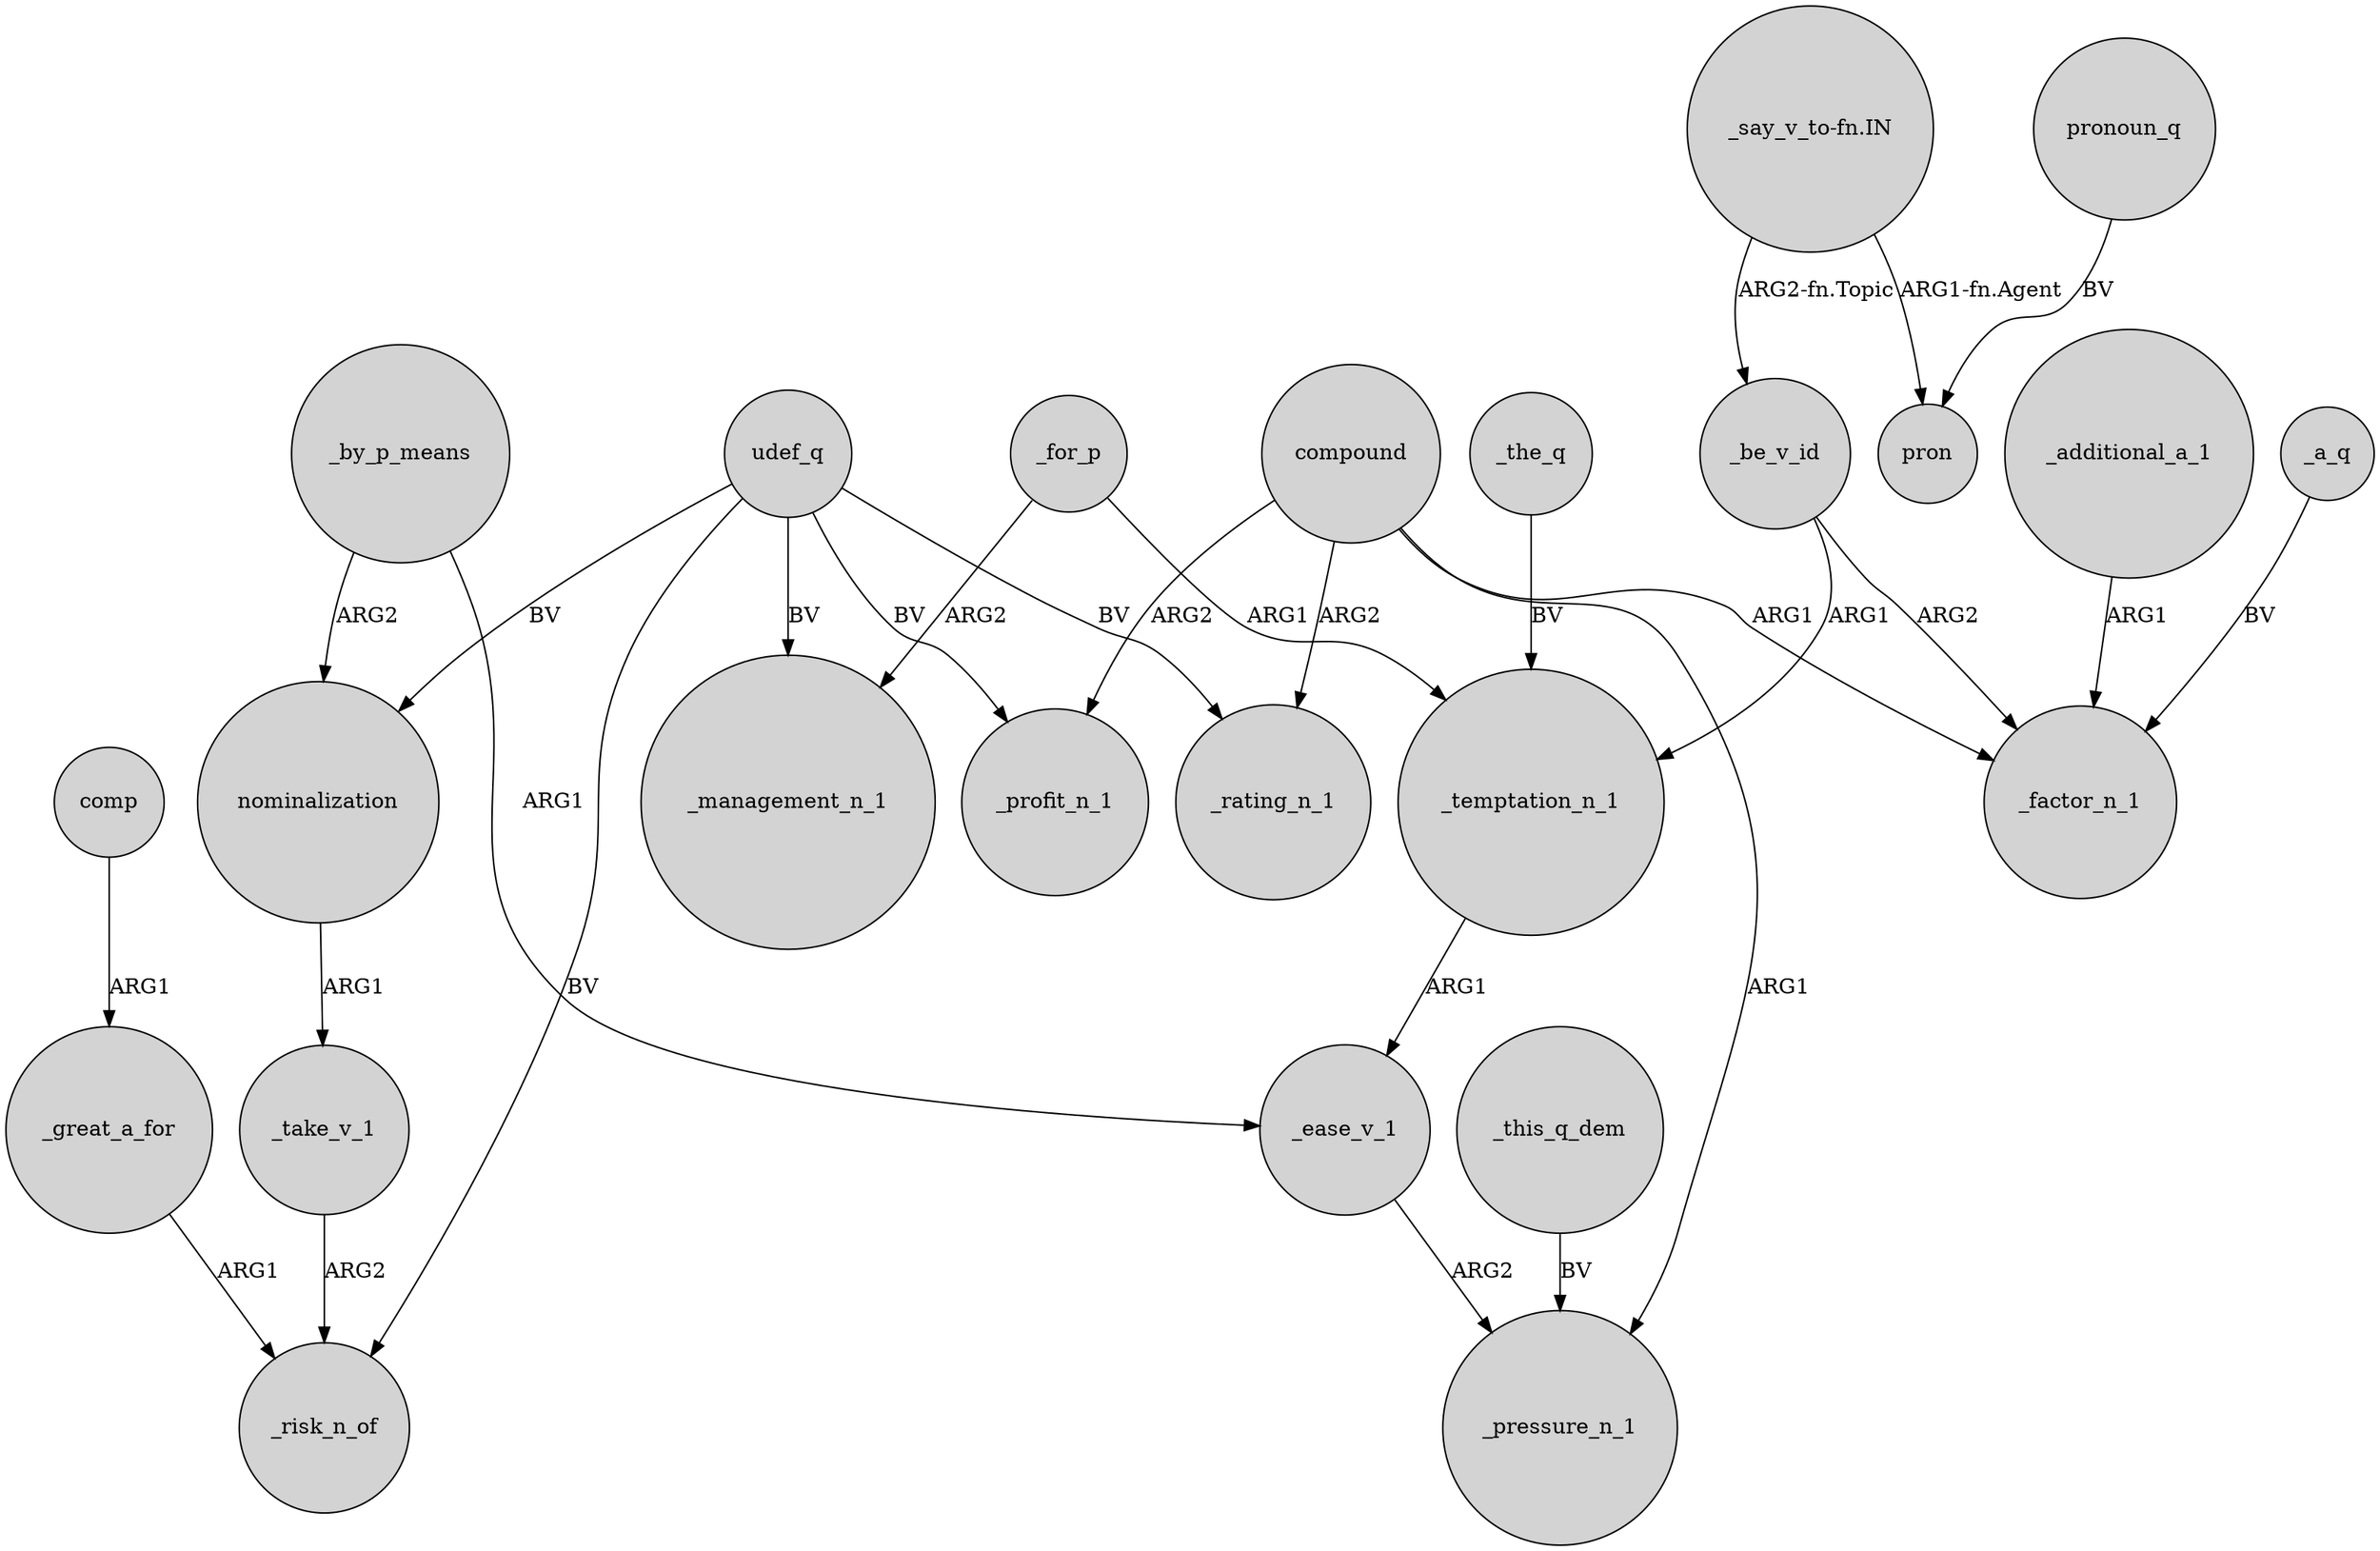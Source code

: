 digraph {
	node [shape=circle style=filled]
	udef_q -> _risk_n_of [label=BV]
	_by_p_means -> nominalization [label=ARG2]
	_for_p -> _management_n_1 [label=ARG2]
	_by_p_means -> _ease_v_1 [label=ARG1]
	udef_q -> _rating_n_1 [label=BV]
	_a_q -> _factor_n_1 [label=BV]
	_this_q_dem -> _pressure_n_1 [label=BV]
	compound -> _factor_n_1 [label=ARG1]
	nominalization -> _take_v_1 [label=ARG1]
	_additional_a_1 -> _factor_n_1 [label=ARG1]
	_be_v_id -> _temptation_n_1 [label=ARG1]
	_the_q -> _temptation_n_1 [label=BV]
	udef_q -> _management_n_1 [label=BV]
	compound -> _rating_n_1 [label=ARG2]
	comp -> _great_a_for [label=ARG1]
	"_say_v_to-fn.IN" -> _be_v_id [label="ARG2-fn.Topic"]
	_great_a_for -> _risk_n_of [label=ARG1]
	pronoun_q -> pron [label=BV]
	_be_v_id -> _factor_n_1 [label=ARG2]
	udef_q -> nominalization [label=BV]
	_ease_v_1 -> _pressure_n_1 [label=ARG2]
	compound -> _pressure_n_1 [label=ARG1]
	compound -> _profit_n_1 [label=ARG2]
	"_say_v_to-fn.IN" -> pron [label="ARG1-fn.Agent"]
	_for_p -> _temptation_n_1 [label=ARG1]
	udef_q -> _profit_n_1 [label=BV]
	_temptation_n_1 -> _ease_v_1 [label=ARG1]
	_take_v_1 -> _risk_n_of [label=ARG2]
}
